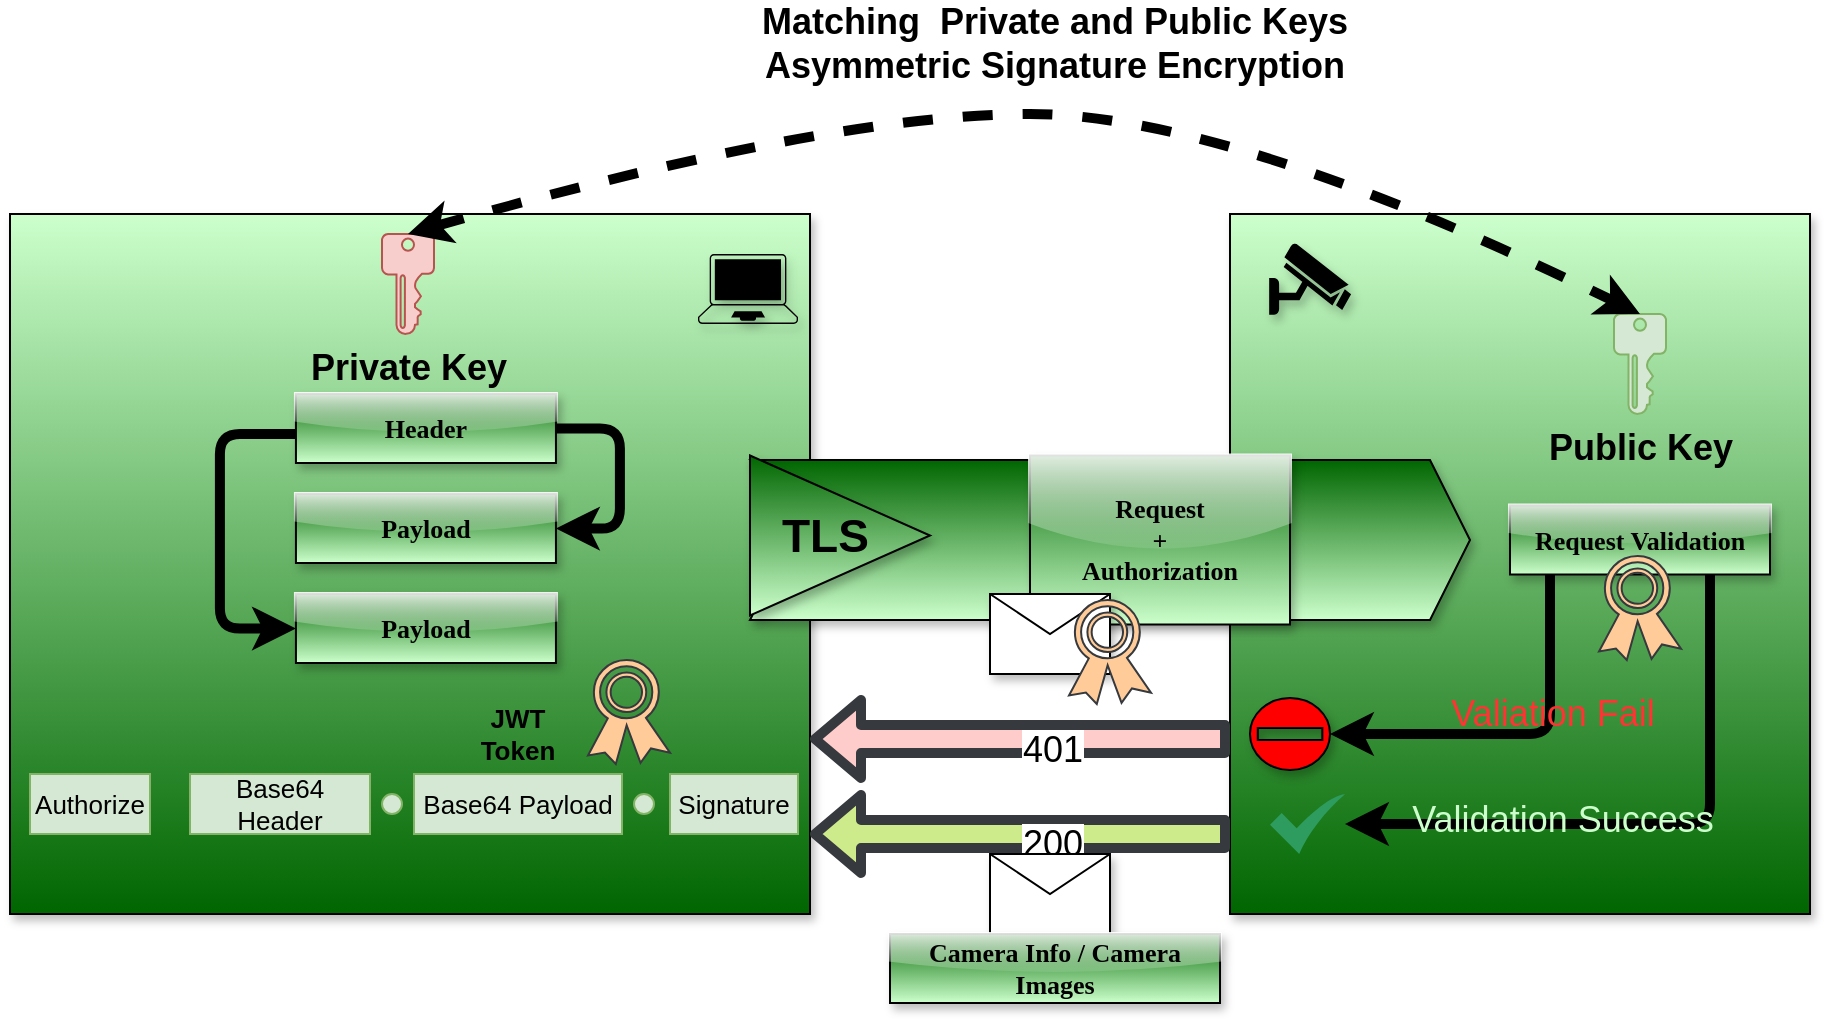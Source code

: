 <mxfile version="20.3.0" type="device"><diagram id="wVjatG12xcCo3_wR9-U7" name="Page-1"><mxGraphModel dx="1354" dy="828" grid="1" gridSize="10" guides="1" tooltips="1" connect="1" arrows="1" fold="1" page="1" pageScale="1" pageWidth="850" pageHeight="1100" math="0" shadow="0"><root><mxCell id="0"/><mxCell id="1" parent="0"/><mxCell id="6mUWQKfV6Ksh1iCk8WqH-31" value="" style="rounded=0;whiteSpace=wrap;html=1;shadow=1;strokeColor=default;fontSize=23;fillColor=#CCFFCC;gradientColor=#006600;" vertex="1" parent="1"><mxGeometry x="1330" y="290" width="290" height="350" as="geometry"/></mxCell><mxCell id="6mUWQKfV6Ksh1iCk8WqH-30" value="" style="rounded=0;whiteSpace=wrap;html=1;shadow=1;strokeColor=default;fontSize=23;fillColor=#CCFFCC;gradientColor=#006600;" vertex="1" parent="1"><mxGeometry x="720" y="290" width="400" height="350" as="geometry"/></mxCell><mxCell id="6mUWQKfV6Ksh1iCk8WqH-29" value="" style="shape=step;perimeter=stepPerimeter;whiteSpace=wrap;html=1;fixedSize=1;shadow=1;strokeColor=default;fillColor=#006600;gradientColor=#CCFFCC;fontSize=13;" vertex="1" parent="1"><mxGeometry x="1090" y="413" width="360" height="80" as="geometry"/></mxCell><mxCell id="6mUWQKfV6Ksh1iCk8WqH-1" value="&lt;div style=&quot;font-size: 13px;&quot;&gt;&lt;div style=&quot;font-size: 13px;&quot;&gt;Payload&lt;/div&gt;&lt;/div&gt;" style="rounded=0;whiteSpace=wrap;html=1;shadow=1;glass=1;labelBackgroundColor=none;labelBorderColor=none;sketch=0;fillStyle=dots;strokeColor=#000000;strokeWidth=1;fontSize=13;fontColor=default;fillColor=#006600;gradientColor=#CCFFCC;fontStyle=1;fontFamily=Times New Roman;" vertex="1" parent="1"><mxGeometry x="862.97" y="430" width="130" height="34.5" as="geometry"/></mxCell><mxCell id="6mUWQKfV6Ksh1iCk8WqH-2" value="Private Key" style="sketch=0;aspect=fixed;pointerEvents=1;shadow=0;dashed=0;html=1;strokeColor=#b85450;labelPosition=center;verticalLabelPosition=bottom;verticalAlign=top;align=center;fillColor=#f8cecc;shape=mxgraph.mscae.enterprise.key_permissions;fontSize=18;fontStyle=1" vertex="1" parent="1"><mxGeometry x="906" y="300" width="26" height="50" as="geometry"/></mxCell><mxCell id="6mUWQKfV6Ksh1iCk8WqH-3" value="Public Key" style="sketch=0;aspect=fixed;pointerEvents=1;shadow=0;dashed=0;html=1;strokeColor=#82b366;labelPosition=center;verticalLabelPosition=bottom;verticalAlign=top;align=center;fillColor=#d5e8d4;shape=mxgraph.mscae.enterprise.key_permissions;fontSize=18;fontStyle=1" vertex="1" parent="1"><mxGeometry x="1522" y="340" width="26" height="50" as="geometry"/></mxCell><mxCell id="6mUWQKfV6Ksh1iCk8WqH-10" style="edgeStyle=orthogonalEdgeStyle;rounded=1;orthogonalLoop=1;jettySize=auto;html=1;entryX=0;entryY=0.5;entryDx=0;entryDy=0;strokeWidth=5;fontSize=13;" edge="1" parent="1" source="6mUWQKfV6Ksh1iCk8WqH-8" target="6mUWQKfV6Ksh1iCk8WqH-9"><mxGeometry relative="1" as="geometry"><Array as="points"><mxPoint x="824.97" y="400"/><mxPoint x="824.97" y="497"/></Array></mxGeometry></mxCell><mxCell id="6mUWQKfV6Ksh1iCk8WqH-12" style="edgeStyle=orthogonalEdgeStyle;rounded=1;orthogonalLoop=1;jettySize=auto;html=1;entryX=1;entryY=0.5;entryDx=0;entryDy=0;strokeWidth=5;fontSize=13;" edge="1" parent="1" source="6mUWQKfV6Ksh1iCk8WqH-8" target="6mUWQKfV6Ksh1iCk8WqH-1"><mxGeometry relative="1" as="geometry"><Array as="points"><mxPoint x="1024.97" y="397"/><mxPoint x="1024.97" y="447"/></Array></mxGeometry></mxCell><mxCell id="6mUWQKfV6Ksh1iCk8WqH-8" value="&lt;div style=&quot;font-size: 13px;&quot;&gt;&lt;div style=&quot;font-size: 13px;&quot;&gt;Header&lt;/div&gt;&lt;/div&gt;" style="rounded=0;whiteSpace=wrap;html=1;shadow=1;glass=1;labelBackgroundColor=none;labelBorderColor=none;sketch=0;fillStyle=dots;strokeColor=#000000;strokeWidth=1;fontSize=13;fontColor=default;fillColor=#006600;gradientColor=#CCFFCC;fontStyle=1;fontFamily=Times New Roman;" vertex="1" parent="1"><mxGeometry x="862.97" y="380" width="130" height="34.5" as="geometry"/></mxCell><mxCell id="6mUWQKfV6Ksh1iCk8WqH-9" value="&lt;div style=&quot;font-size: 13px;&quot;&gt;&lt;div style=&quot;font-size: 13px;&quot;&gt;Payload&lt;/div&gt;&lt;/div&gt;" style="rounded=0;whiteSpace=wrap;html=1;shadow=1;glass=1;labelBackgroundColor=none;labelBorderColor=none;sketch=0;fillStyle=dots;strokeColor=#000000;strokeWidth=1;fontSize=13;fontColor=default;fillColor=#006600;gradientColor=#CCFFCC;fontStyle=1;fontFamily=Times New Roman;" vertex="1" parent="1"><mxGeometry x="862.97" y="480" width="130" height="34.5" as="geometry"/></mxCell><mxCell id="6mUWQKfV6Ksh1iCk8WqH-13" value="Base64 Header" style="text;html=1;strokeColor=#82b366;fillColor=#d5e8d4;align=center;verticalAlign=middle;whiteSpace=wrap;rounded=0;fontSize=13;" vertex="1" parent="1"><mxGeometry x="810" y="570" width="90" height="30" as="geometry"/></mxCell><mxCell id="6mUWQKfV6Ksh1iCk8WqH-14" value="Base64 Payload" style="text;html=1;strokeColor=#82b366;fillColor=#d5e8d4;align=center;verticalAlign=middle;whiteSpace=wrap;rounded=0;fontSize=13;" vertex="1" parent="1"><mxGeometry x="922" y="570" width="104" height="30" as="geometry"/></mxCell><mxCell id="6mUWQKfV6Ksh1iCk8WqH-15" value="Signature" style="text;html=1;strokeColor=#82b366;fillColor=#d5e8d4;align=center;verticalAlign=middle;whiteSpace=wrap;rounded=0;fontSize=13;" vertex="1" parent="1"><mxGeometry x="1050" y="570" width="64" height="30" as="geometry"/></mxCell><mxCell id="6mUWQKfV6Ksh1iCk8WqH-16" value="" style="shape=ellipse;fillColor=#d5e8d4;strokeColor=#82b366;html=1;sketch=0;fontSize=13;" vertex="1" parent="1"><mxGeometry x="906" y="580" width="10" height="10" as="geometry"/></mxCell><mxCell id="6mUWQKfV6Ksh1iCk8WqH-17" value="" style="shape=ellipse;fillColor=#d5e8d4;strokeColor=#82b366;html=1;sketch=0;fontSize=13;" vertex="1" parent="1"><mxGeometry x="1032" y="580" width="10" height="10" as="geometry"/></mxCell><mxCell id="6mUWQKfV6Ksh1iCk8WqH-19" value="JWT Token" style="text;html=1;strokeColor=none;fillColor=none;align=center;verticalAlign=middle;whiteSpace=wrap;rounded=0;fontSize=13;fontStyle=1" vertex="1" parent="1"><mxGeometry x="944" y="535" width="60" height="30" as="geometry"/></mxCell><mxCell id="6mUWQKfV6Ksh1iCk8WqH-20" value="Authorize" style="text;html=1;strokeColor=#82b366;fillColor=#d5e8d4;align=center;verticalAlign=middle;whiteSpace=wrap;rounded=0;fontSize=13;" vertex="1" parent="1"><mxGeometry x="730" y="570" width="60" height="30" as="geometry"/></mxCell><mxCell id="6mUWQKfV6Ksh1iCk8WqH-21" value="&lt;div style=&quot;font-size: 13px;&quot;&gt;&lt;div style=&quot;font-size: 13px;&quot;&gt;Request&lt;/div&gt;&lt;div style=&quot;font-size: 13px;&quot;&gt;+&lt;/div&gt;&lt;div style=&quot;font-size: 13px;&quot;&gt;Authorization&lt;/div&gt;&lt;/div&gt;" style="rounded=0;whiteSpace=wrap;html=1;shadow=1;glass=1;labelBackgroundColor=none;labelBorderColor=none;sketch=0;fillStyle=dots;strokeColor=#000000;strokeWidth=1;fontSize=13;fontColor=default;fillColor=#006600;gradientColor=#CCFFCC;fontStyle=1;fontFamily=Times New Roman;" vertex="1" parent="1"><mxGeometry x="1230" y="410.75" width="130" height="84.5" as="geometry"/></mxCell><mxCell id="6mUWQKfV6Ksh1iCk8WqH-23" value="TLS" style="triangle;whiteSpace=wrap;html=1;fillColor=#006600;gradientColor=#CCFFCC;strokeColor=default;shadow=1;align=left;fontSize=23;fontStyle=1;spacingLeft=14;" vertex="1" parent="1"><mxGeometry x="1090" y="410.75" width="90" height="80" as="geometry"/></mxCell><mxCell id="6mUWQKfV6Ksh1iCk8WqH-34" value="" style="points=[[0.13,0.02,0],[0.5,0,0],[0.87,0.02,0],[0.885,0.4,0],[0.985,0.985,0],[0.5,1,0],[0.015,0.985,0],[0.115,0.4,0]];verticalLabelPosition=bottom;sketch=0;html=1;verticalAlign=top;aspect=fixed;align=center;pointerEvents=1;shape=mxgraph.cisco19.laptop;fillColor=#000000;strokeColor=none;shadow=1;labelBackgroundColor=none;fontSize=18;fontColor=none;" vertex="1" parent="1"><mxGeometry x="1064" y="310" width="50" height="35" as="geometry"/></mxCell><mxCell id="6mUWQKfV6Ksh1iCk8WqH-37" value="" style="fontColor=#0066CC;verticalAlign=top;verticalLabelPosition=bottom;labelPosition=center;align=center;html=1;outlineConnect=0;fillColor=#000000;strokeColor=#000000;gradientColor=none;gradientDirection=north;strokeWidth=2;shape=mxgraph.networks.security_camera;shadow=1;labelBackgroundColor=none;fontSize=18;" vertex="1" parent="1"><mxGeometry x="1350" y="305" width="40" height="35" as="geometry"/></mxCell><mxCell id="6mUWQKfV6Ksh1iCk8WqH-48" style="edgeStyle=orthogonalEdgeStyle;rounded=1;orthogonalLoop=1;jettySize=auto;html=1;entryX=1;entryY=0.5;entryDx=0;entryDy=0;entryPerimeter=0;strokeWidth=5;fontSize=18;fontColor=none;" edge="1" parent="1" source="6mUWQKfV6Ksh1iCk8WqH-38" target="6mUWQKfV6Ksh1iCk8WqH-47"><mxGeometry relative="1" as="geometry"><Array as="points"><mxPoint x="1490" y="550"/></Array></mxGeometry></mxCell><mxCell id="6mUWQKfV6Ksh1iCk8WqH-51" value="Valiation Fail" style="edgeLabel;html=1;align=center;verticalAlign=middle;resizable=0;points=[];fontSize=18;fontColor=#FF3333;labelBackgroundColor=none;" vertex="1" connectable="0" parent="6mUWQKfV6Ksh1iCk8WqH-48"><mxGeometry x="-0.271" y="1" relative="1" as="geometry"><mxPoint as="offset"/></mxGeometry></mxCell><mxCell id="6mUWQKfV6Ksh1iCk8WqH-50" style="edgeStyle=orthogonalEdgeStyle;rounded=1;orthogonalLoop=1;jettySize=auto;html=1;strokeWidth=5;fontSize=18;fontColor=none;" edge="1" parent="1" source="6mUWQKfV6Ksh1iCk8WqH-38" target="6mUWQKfV6Ksh1iCk8WqH-49"><mxGeometry relative="1" as="geometry"><Array as="points"><mxPoint x="1570" y="595"/></Array></mxGeometry></mxCell><mxCell id="6mUWQKfV6Ksh1iCk8WqH-52" value="Validation Success" style="edgeLabel;html=1;align=center;verticalAlign=middle;resizable=0;points=[];fontSize=18;fontColor=#CCFFCC;labelBackgroundColor=none;" vertex="1" connectable="0" parent="6mUWQKfV6Ksh1iCk8WqH-50"><mxGeometry x="0.295" y="-2" relative="1" as="geometry"><mxPoint as="offset"/></mxGeometry></mxCell><mxCell id="6mUWQKfV6Ksh1iCk8WqH-38" value="&lt;div style=&quot;font-size: 13px;&quot;&gt;&lt;div style=&quot;font-size: 13px;&quot;&gt;Request Validation&lt;/div&gt;&lt;/div&gt;" style="rounded=0;whiteSpace=wrap;html=1;shadow=1;glass=1;labelBackgroundColor=none;labelBorderColor=none;sketch=0;fillStyle=dots;strokeColor=#000000;strokeWidth=1;fontSize=13;fontColor=default;fillColor=#006600;gradientColor=#CCFFCC;fontStyle=1;fontFamily=Times New Roman;" vertex="1" parent="1"><mxGeometry x="1470" y="435.75" width="130" height="34.5" as="geometry"/></mxCell><mxCell id="6mUWQKfV6Ksh1iCk8WqH-39" value="" style="shape=message;html=1;whiteSpace=wrap;html=1;outlineConnect=0;shadow=1;labelBackgroundColor=none;fontSize=18;" vertex="1" parent="1"><mxGeometry x="1210" y="480" width="60" height="40" as="geometry"/></mxCell><mxCell id="6mUWQKfV6Ksh1iCk8WqH-40" value="" style="sketch=0;pointerEvents=1;shadow=0;dashed=0;html=1;strokeColor=#36393d;fillColor=#ffcc99;labelPosition=center;verticalLabelPosition=bottom;verticalAlign=top;outlineConnect=0;align=center;shape=mxgraph.office.security.token;labelBackgroundColor=none;fontSize=18;" vertex="1" parent="1"><mxGeometry x="1249.5" y="483" width="41" height="52" as="geometry"/></mxCell><mxCell id="6mUWQKfV6Ksh1iCk8WqH-41" value="" style="sketch=0;pointerEvents=1;shadow=0;dashed=0;html=1;strokeColor=#36393d;fillColor=#ffcc99;labelPosition=center;verticalLabelPosition=bottom;verticalAlign=top;outlineConnect=0;align=center;shape=mxgraph.office.security.token;labelBackgroundColor=none;fontSize=18;" vertex="1" parent="1"><mxGeometry x="1009" y="513" width="41" height="52" as="geometry"/></mxCell><mxCell id="6mUWQKfV6Ksh1iCk8WqH-42" value="" style="sketch=0;pointerEvents=1;shadow=0;dashed=0;html=1;strokeColor=#36393d;fillColor=#ffcc99;labelPosition=center;verticalLabelPosition=bottom;verticalAlign=top;outlineConnect=0;align=center;shape=mxgraph.office.security.token;labelBackgroundColor=none;fontSize=18;" vertex="1" parent="1"><mxGeometry x="1514.5" y="461" width="41" height="52" as="geometry"/></mxCell><mxCell id="6mUWQKfV6Ksh1iCk8WqH-43" value="" style="shape=flexArrow;endArrow=classic;html=1;rounded=1;strokeWidth=5;fontSize=18;fontColor=none;entryX=1;entryY=0.75;entryDx=0;entryDy=0;exitX=0;exitY=0.75;exitDx=0;exitDy=0;fillColor=#ffcccc;strokeColor=#36393d;" edge="1" parent="1" source="6mUWQKfV6Ksh1iCk8WqH-31" target="6mUWQKfV6Ksh1iCk8WqH-30"><mxGeometry width="50" height="50" relative="1" as="geometry"><mxPoint x="1220" y="600" as="sourcePoint"/><mxPoint x="1270" y="550" as="targetPoint"/></mxGeometry></mxCell><mxCell id="6mUWQKfV6Ksh1iCk8WqH-44" value="401" style="edgeLabel;html=1;align=center;verticalAlign=middle;resizable=0;points=[];fontSize=18;fontColor=none;" vertex="1" connectable="0" parent="6mUWQKfV6Ksh1iCk8WqH-43"><mxGeometry x="-0.147" y="5" relative="1" as="geometry"><mxPoint as="offset"/></mxGeometry></mxCell><mxCell id="6mUWQKfV6Ksh1iCk8WqH-45" value="" style="shape=flexArrow;endArrow=classic;html=1;rounded=1;strokeWidth=5;fontSize=18;fontColor=none;entryX=1;entryY=0.75;entryDx=0;entryDy=0;exitX=0;exitY=0.75;exitDx=0;exitDy=0;fillColor=#cdeb8b;strokeColor=#36393d;" edge="1" parent="1"><mxGeometry width="50" height="50" relative="1" as="geometry"><mxPoint x="1330" y="600" as="sourcePoint"/><mxPoint x="1120" y="600" as="targetPoint"/></mxGeometry></mxCell><mxCell id="6mUWQKfV6Ksh1iCk8WqH-46" value="200" style="edgeLabel;html=1;align=center;verticalAlign=middle;resizable=0;points=[];fontSize=18;fontColor=none;" vertex="1" connectable="0" parent="6mUWQKfV6Ksh1iCk8WqH-45"><mxGeometry x="-0.147" y="5" relative="1" as="geometry"><mxPoint as="offset"/></mxGeometry></mxCell><mxCell id="6mUWQKfV6Ksh1iCk8WqH-47" value="" style="shape=mxgraph.signs.safety.no_entry;html=1;pointerEvents=1;fillColor=#FF0000;strokeColor=default;verticalLabelPosition=bottom;verticalAlign=top;align=center;shadow=1;labelBackgroundColor=none;fontSize=18;fontColor=none;" vertex="1" parent="1"><mxGeometry x="1340" y="532" width="40" height="36" as="geometry"/></mxCell><mxCell id="6mUWQKfV6Ksh1iCk8WqH-49" value="" style="sketch=0;html=1;aspect=fixed;strokeColor=none;shadow=0;align=center;verticalAlign=top;fillColor=#2D9C5E;shape=mxgraph.gcp2.check;labelBackgroundColor=none;fontSize=18;fontColor=none;" vertex="1" parent="1"><mxGeometry x="1350" y="580" width="37.5" height="30" as="geometry"/></mxCell><mxCell id="6mUWQKfV6Ksh1iCk8WqH-53" value="" style="shape=message;html=1;whiteSpace=wrap;html=1;outlineConnect=0;shadow=1;labelBackgroundColor=none;fontSize=18;" vertex="1" parent="1"><mxGeometry x="1210" y="610" width="60" height="40" as="geometry"/></mxCell><mxCell id="6mUWQKfV6Ksh1iCk8WqH-55" value="Camera Info / Camera Images" style="rounded=0;whiteSpace=wrap;html=1;shadow=1;glass=1;labelBackgroundColor=none;labelBorderColor=none;sketch=0;fillStyle=dots;strokeColor=#000000;strokeWidth=1;fontSize=13;fontColor=default;fillColor=#006600;gradientColor=#CCFFCC;fontStyle=1;fontFamily=Times New Roman;" vertex="1" parent="1"><mxGeometry x="1160" y="650" width="165" height="34.5" as="geometry"/></mxCell><mxCell id="6mUWQKfV6Ksh1iCk8WqH-56" value="" style="endArrow=classic;html=1;strokeWidth=5;fontSize=18;fontColor=#FF3333;exitX=0.5;exitY=0;exitDx=0;exitDy=0;exitPerimeter=0;entryX=0.5;entryY=0;entryDx=0;entryDy=0;entryPerimeter=0;curved=1;startArrow=classic;startFill=1;dashed=1;" edge="1" parent="1" source="6mUWQKfV6Ksh1iCk8WqH-2" target="6mUWQKfV6Ksh1iCk8WqH-3"><mxGeometry width="50" height="50" relative="1" as="geometry"><mxPoint x="930" y="250" as="sourcePoint"/><mxPoint x="980" y="200" as="targetPoint"/><Array as="points"><mxPoint x="1130" y="240"/><mxPoint x="1330" y="240"/></Array></mxGeometry></mxCell><mxCell id="6mUWQKfV6Ksh1iCk8WqH-57" value="&lt;font color=&quot;#000000&quot;&gt;Matching&amp;nbsp; Private and Public Keys&lt;br&gt;Asymmetric Signature Encryption&lt;br&gt;&lt;/font&gt;" style="text;html=1;strokeColor=none;fillColor=none;align=center;verticalAlign=middle;whiteSpace=wrap;rounded=0;shadow=1;labelBackgroundColor=none;fontSize=18;fontColor=#FF3333;fontStyle=1" vertex="1" parent="1"><mxGeometry x="1060" y="190" width="365" height="30" as="geometry"/></mxCell></root></mxGraphModel></diagram></mxfile>